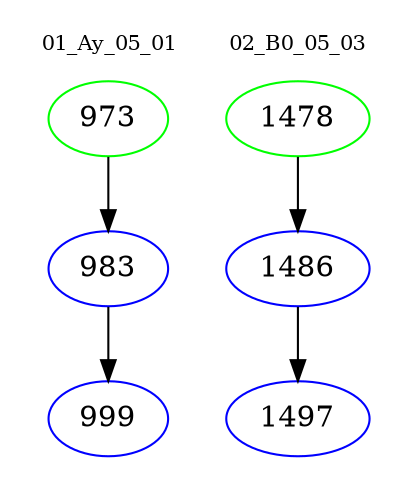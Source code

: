 digraph{
subgraph cluster_0 {
color = white
label = "01_Ay_05_01";
fontsize=10;
T0_973 [label="973", color="green"]
T0_973 -> T0_983 [color="black"]
T0_983 [label="983", color="blue"]
T0_983 -> T0_999 [color="black"]
T0_999 [label="999", color="blue"]
}
subgraph cluster_1 {
color = white
label = "02_B0_05_03";
fontsize=10;
T1_1478 [label="1478", color="green"]
T1_1478 -> T1_1486 [color="black"]
T1_1486 [label="1486", color="blue"]
T1_1486 -> T1_1497 [color="black"]
T1_1497 [label="1497", color="blue"]
}
}
